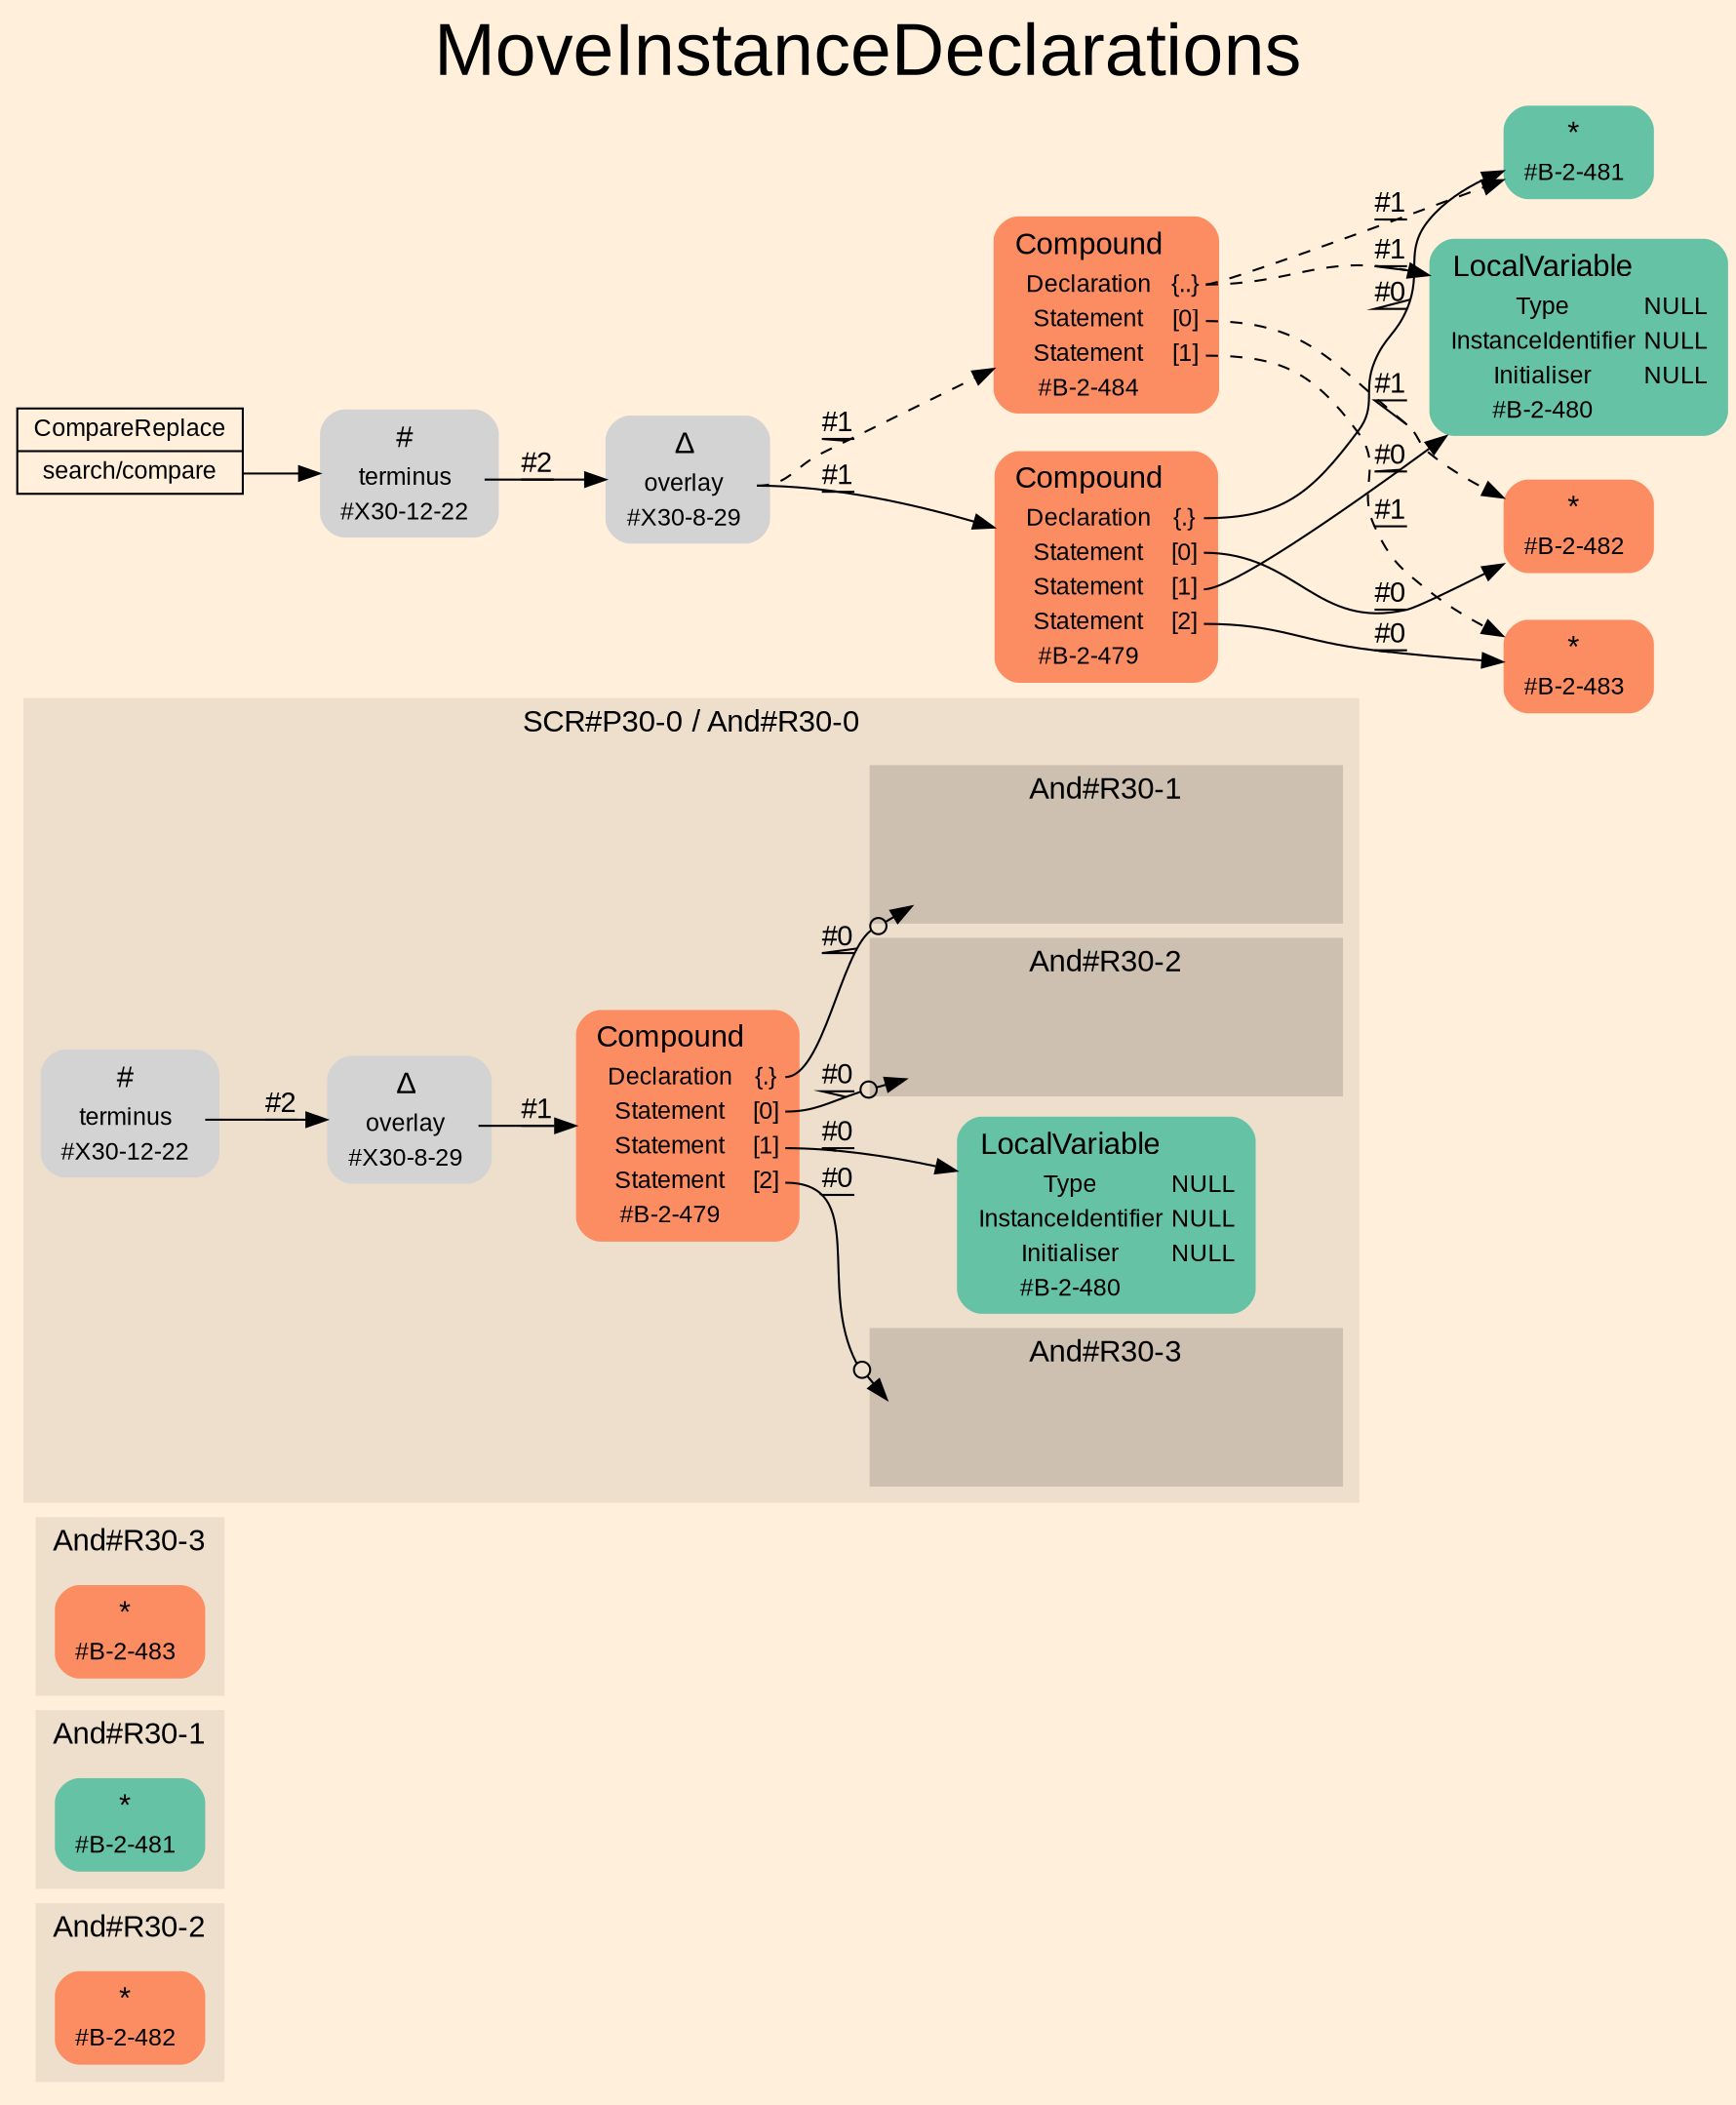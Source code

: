 digraph "MoveInstanceDeclarations" {
label = "MoveInstanceDeclarations"
labelloc = t
fontsize = "36"
graph [
    rankdir = "LR"
    ranksep = 0.3
    bgcolor = antiquewhite1
    color = black
    fontcolor = black
    fontname = "Arial"
];
node [
    fontname = "Arial"
];
edge [
    fontname = "Arial"
];

// -------------------- figure And#R30-2 --------------------
// -------- region And#R30-2 ----------
subgraph "clusterAnd#R30-2" {
    label = "And#R30-2"
    style = "filled"
    color = antiquewhite2
    fontsize = "15"
    "And#R30-2/#B-2-482" [
        // -------- block And#R30-2/#B-2-482 ----------
        shape = "plaintext"
        fillcolor = "/set28/2"
        label = <<TABLE BORDER="0" CELLBORDER="0" CELLSPACING="0">
         <TR><TD><FONT POINT-SIZE="15.0">*</FONT></TD><TD></TD></TR>
         <TR><TD>#B-2-482</TD><TD PORT="port0"></TD></TR>
        </TABLE>>
        style = "rounded,filled"
        fontsize = "12"
    ];
    
}


// -------------------- figure And#R30-1 --------------------
// -------- region And#R30-1 ----------
subgraph "clusterAnd#R30-1" {
    label = "And#R30-1"
    style = "filled"
    color = antiquewhite2
    fontsize = "15"
    "And#R30-1/#B-2-481" [
        // -------- block And#R30-1/#B-2-481 ----------
        shape = "plaintext"
        fillcolor = "/set28/1"
        label = <<TABLE BORDER="0" CELLBORDER="0" CELLSPACING="0">
         <TR><TD><FONT POINT-SIZE="15.0">*</FONT></TD><TD></TD></TR>
         <TR><TD>#B-2-481</TD><TD PORT="port0"></TD></TR>
        </TABLE>>
        style = "rounded,filled"
        fontsize = "12"
    ];
    
}


// -------------------- figure And#R30-3 --------------------
// -------- region And#R30-3 ----------
subgraph "clusterAnd#R30-3" {
    label = "And#R30-3"
    style = "filled"
    color = antiquewhite2
    fontsize = "15"
    "And#R30-3/#B-2-483" [
        // -------- block And#R30-3/#B-2-483 ----------
        shape = "plaintext"
        fillcolor = "/set28/2"
        label = <<TABLE BORDER="0" CELLBORDER="0" CELLSPACING="0">
         <TR><TD><FONT POINT-SIZE="15.0">*</FONT></TD><TD></TD></TR>
         <TR><TD>#B-2-483</TD><TD PORT="port0"></TD></TR>
        </TABLE>>
        style = "rounded,filled"
        fontsize = "12"
    ];
    
}


// -------------------- figure And#R30-0 --------------------
// -------- region And#R30-0 ----------
subgraph "clusterAnd#R30-0" {
    label = "SCR#P30-0 / And#R30-0"
    style = "filled"
    color = antiquewhite2
    fontsize = "15"
    "And#R30-0/#B-2-480" [
        // -------- block And#R30-0/#B-2-480 ----------
        shape = "plaintext"
        fillcolor = "/set28/1"
        label = <<TABLE BORDER="0" CELLBORDER="0" CELLSPACING="0">
         <TR><TD><FONT POINT-SIZE="15.0">LocalVariable</FONT></TD><TD></TD></TR>
         <TR><TD>Type</TD><TD PORT="port0">NULL</TD></TR>
         <TR><TD>InstanceIdentifier</TD><TD PORT="port1">NULL</TD></TR>
         <TR><TD>Initialiser</TD><TD PORT="port2">NULL</TD></TR>
         <TR><TD>#B-2-480</TD><TD PORT="port3"></TD></TR>
        </TABLE>>
        style = "rounded,filled"
        fontsize = "12"
    ];
    
    "And#R30-0/#B-2-479" [
        // -------- block And#R30-0/#B-2-479 ----------
        shape = "plaintext"
        fillcolor = "/set28/2"
        label = <<TABLE BORDER="0" CELLBORDER="0" CELLSPACING="0">
         <TR><TD><FONT POINT-SIZE="15.0">Compound</FONT></TD><TD></TD></TR>
         <TR><TD>Declaration</TD><TD PORT="port0">{.}</TD></TR>
         <TR><TD>Statement</TD><TD PORT="port1">[0]</TD></TR>
         <TR><TD>Statement</TD><TD PORT="port2">[1]</TD></TR>
         <TR><TD>Statement</TD><TD PORT="port3">[2]</TD></TR>
         <TR><TD>#B-2-479</TD><TD PORT="port4"></TD></TR>
        </TABLE>>
        style = "rounded,filled"
        fontsize = "12"
    ];
    
    "And#R30-0/#X30-8-29" [
        // -------- block And#R30-0/#X30-8-29 ----------
        shape = "plaintext"
        label = <<TABLE BORDER="0" CELLBORDER="0" CELLSPACING="0">
         <TR><TD><FONT POINT-SIZE="15.0">Δ</FONT></TD><TD></TD></TR>
         <TR><TD>overlay</TD><TD PORT="port0"></TD></TR>
         <TR><TD>#X30-8-29</TD><TD PORT="port1"></TD></TR>
        </TABLE>>
        style = "rounded,filled"
        fontsize = "12"
    ];
    
    "And#R30-0/#X30-12-22" [
        // -------- block And#R30-0/#X30-12-22 ----------
        shape = "plaintext"
        label = <<TABLE BORDER="0" CELLBORDER="0" CELLSPACING="0">
         <TR><TD><FONT POINT-SIZE="15.0">#</FONT></TD><TD></TD></TR>
         <TR><TD>terminus</TD><TD PORT="port0"></TD></TR>
         <TR><TD>#X30-12-22</TD><TD PORT="port1"></TD></TR>
        </TABLE>>
        style = "rounded,filled"
        fontsize = "12"
    ];
    
    // -------- region And#R30-0/And#R30-1 ----------
    subgraph "clusterAnd#R30-0/And#R30-1" {
        label = "And#R30-1"
        style = "filled"
        color = antiquewhite3
        fontsize = "15"
        "And#R30-0/And#R30-1/#B-2-481" [
            // -------- block And#R30-0/And#R30-1/#B-2-481 ----------
            shape = none
            fillcolor = "/set28/1"
            style = "invisible"
        ];
        
    }
    
    // -------- region And#R30-0/And#R30-2 ----------
    subgraph "clusterAnd#R30-0/And#R30-2" {
        label = "And#R30-2"
        style = "filled"
        color = antiquewhite3
        fontsize = "15"
        "And#R30-0/And#R30-2/#B-2-482" [
            // -------- block And#R30-0/And#R30-2/#B-2-482 ----------
            shape = none
            fillcolor = "/set28/2"
            style = "invisible"
        ];
        
    }
    
    // -------- region And#R30-0/And#R30-3 ----------
    subgraph "clusterAnd#R30-0/And#R30-3" {
        label = "And#R30-3"
        style = "filled"
        color = antiquewhite3
        fontsize = "15"
        "And#R30-0/And#R30-3/#B-2-483" [
            // -------- block And#R30-0/And#R30-3/#B-2-483 ----------
            shape = none
            fillcolor = "/set28/2"
            style = "invisible"
        ];
        
    }
    
}

"And#R30-0/#B-2-479":port0 -> "And#R30-0/And#R30-1/#B-2-481" [
    arrowhead="normalnoneodot"
    label = "#0"
    decorate = true
    color = black
    fontcolor = black
];

"And#R30-0/#B-2-479":port1 -> "And#R30-0/And#R30-2/#B-2-482" [
    arrowhead="normalnoneodot"
    label = "#0"
    decorate = true
    color = black
    fontcolor = black
];

"And#R30-0/#B-2-479":port2 -> "And#R30-0/#B-2-480" [
    label = "#0"
    decorate = true
    color = black
    fontcolor = black
];

"And#R30-0/#B-2-479":port3 -> "And#R30-0/And#R30-3/#B-2-483" [
    arrowhead="normalnoneodot"
    label = "#0"
    decorate = true
    color = black
    fontcolor = black
];

"And#R30-0/#X30-8-29":port0 -> "And#R30-0/#B-2-479" [
    label = "#1"
    decorate = true
    color = black
    fontcolor = black
];

"And#R30-0/#X30-12-22":port0 -> "And#R30-0/#X30-8-29" [
    label = "#2"
    decorate = true
    color = black
    fontcolor = black
];


// -------------------- transformation figure --------------------
"CR#X30-10-30" [
    // -------- block CR#X30-10-30 ----------
    shape = "record"
    fillcolor = antiquewhite1
    label = "<fixed> CompareReplace | <port0> search/compare"
    style = "filled"
    fontsize = "12"
    color = black
    fontcolor = black
];

"#X30-12-22" [
    // -------- block #X30-12-22 ----------
    shape = "plaintext"
    label = <<TABLE BORDER="0" CELLBORDER="0" CELLSPACING="0">
     <TR><TD><FONT POINT-SIZE="15.0">#</FONT></TD><TD></TD></TR>
     <TR><TD>terminus</TD><TD PORT="port0"></TD></TR>
     <TR><TD>#X30-12-22</TD><TD PORT="port1"></TD></TR>
    </TABLE>>
    style = "rounded,filled"
    fontsize = "12"
];

"#X30-8-29" [
    // -------- block #X30-8-29 ----------
    shape = "plaintext"
    label = <<TABLE BORDER="0" CELLBORDER="0" CELLSPACING="0">
     <TR><TD><FONT POINT-SIZE="15.0">Δ</FONT></TD><TD></TD></TR>
     <TR><TD>overlay</TD><TD PORT="port0"></TD></TR>
     <TR><TD>#X30-8-29</TD><TD PORT="port1"></TD></TR>
    </TABLE>>
    style = "rounded,filled"
    fontsize = "12"
];

"#B-2-479" [
    // -------- block #B-2-479 ----------
    shape = "plaintext"
    fillcolor = "/set28/2"
    label = <<TABLE BORDER="0" CELLBORDER="0" CELLSPACING="0">
     <TR><TD><FONT POINT-SIZE="15.0">Compound</FONT></TD><TD></TD></TR>
     <TR><TD>Declaration</TD><TD PORT="port0">{.}</TD></TR>
     <TR><TD>Statement</TD><TD PORT="port1">[0]</TD></TR>
     <TR><TD>Statement</TD><TD PORT="port2">[1]</TD></TR>
     <TR><TD>Statement</TD><TD PORT="port3">[2]</TD></TR>
     <TR><TD>#B-2-479</TD><TD PORT="port4"></TD></TR>
    </TABLE>>
    style = "rounded,filled"
    fontsize = "12"
];

"#B-2-481" [
    // -------- block #B-2-481 ----------
    shape = "plaintext"
    fillcolor = "/set28/1"
    label = <<TABLE BORDER="0" CELLBORDER="0" CELLSPACING="0">
     <TR><TD><FONT POINT-SIZE="15.0">*</FONT></TD><TD></TD></TR>
     <TR><TD>#B-2-481</TD><TD PORT="port0"></TD></TR>
    </TABLE>>
    style = "rounded,filled"
    fontsize = "12"
];

"#B-2-482" [
    // -------- block #B-2-482 ----------
    shape = "plaintext"
    fillcolor = "/set28/2"
    label = <<TABLE BORDER="0" CELLBORDER="0" CELLSPACING="0">
     <TR><TD><FONT POINT-SIZE="15.0">*</FONT></TD><TD></TD></TR>
     <TR><TD>#B-2-482</TD><TD PORT="port0"></TD></TR>
    </TABLE>>
    style = "rounded,filled"
    fontsize = "12"
];

"#B-2-480" [
    // -------- block #B-2-480 ----------
    shape = "plaintext"
    fillcolor = "/set28/1"
    label = <<TABLE BORDER="0" CELLBORDER="0" CELLSPACING="0">
     <TR><TD><FONT POINT-SIZE="15.0">LocalVariable</FONT></TD><TD></TD></TR>
     <TR><TD>Type</TD><TD PORT="port0">NULL</TD></TR>
     <TR><TD>InstanceIdentifier</TD><TD PORT="port1">NULL</TD></TR>
     <TR><TD>Initialiser</TD><TD PORT="port2">NULL</TD></TR>
     <TR><TD>#B-2-480</TD><TD PORT="port3"></TD></TR>
    </TABLE>>
    style = "rounded,filled"
    fontsize = "12"
];

"#B-2-483" [
    // -------- block #B-2-483 ----------
    shape = "plaintext"
    fillcolor = "/set28/2"
    label = <<TABLE BORDER="0" CELLBORDER="0" CELLSPACING="0">
     <TR><TD><FONT POINT-SIZE="15.0">*</FONT></TD><TD></TD></TR>
     <TR><TD>#B-2-483</TD><TD PORT="port0"></TD></TR>
    </TABLE>>
    style = "rounded,filled"
    fontsize = "12"
];

"#B-2-484" [
    // -------- block #B-2-484 ----------
    shape = "plaintext"
    fillcolor = "/set28/2"
    label = <<TABLE BORDER="0" CELLBORDER="0" CELLSPACING="0">
     <TR><TD><FONT POINT-SIZE="15.0">Compound</FONT></TD><TD></TD></TR>
     <TR><TD>Declaration</TD><TD PORT="port0">{..}</TD></TR>
     <TR><TD>Statement</TD><TD PORT="port1">[0]</TD></TR>
     <TR><TD>Statement</TD><TD PORT="port2">[1]</TD></TR>
     <TR><TD>#B-2-484</TD><TD PORT="port3"></TD></TR>
    </TABLE>>
    style = "rounded,filled"
    fontsize = "12"
];

"CR#X30-10-30":port0 -> "#X30-12-22" [
    label = ""
    decorate = true
    color = black
    fontcolor = black
];

"#X30-12-22":port0 -> "#X30-8-29" [
    label = "#2"
    decorate = true
    color = black
    fontcolor = black
];

"#X30-8-29":port0 -> "#B-2-479" [
    label = "#1"
    decorate = true
    color = black
    fontcolor = black
];

"#X30-8-29":port0 -> "#B-2-484" [
    style="dashed"
    label = "#1"
    decorate = true
    color = black
    fontcolor = black
];

"#B-2-479":port0 -> "#B-2-481" [
    label = "#0"
    decorate = true
    color = black
    fontcolor = black
];

"#B-2-479":port1 -> "#B-2-482" [
    label = "#0"
    decorate = true
    color = black
    fontcolor = black
];

"#B-2-479":port2 -> "#B-2-480" [
    label = "#0"
    decorate = true
    color = black
    fontcolor = black
];

"#B-2-479":port3 -> "#B-2-483" [
    label = "#0"
    decorate = true
    color = black
    fontcolor = black
];

"#B-2-484":port0 -> "#B-2-480" [
    style="dashed"
    label = "#1"
    decorate = true
    color = black
    fontcolor = black
];

"#B-2-484":port0 -> "#B-2-481" [
    style="dashed"
    label = "#1"
    decorate = true
    color = black
    fontcolor = black
];

"#B-2-484":port1 -> "#B-2-482" [
    style="dashed"
    label = "#1"
    decorate = true
    color = black
    fontcolor = black
];

"#B-2-484":port2 -> "#B-2-483" [
    style="dashed"
    label = "#1"
    decorate = true
    color = black
    fontcolor = black
];


}
